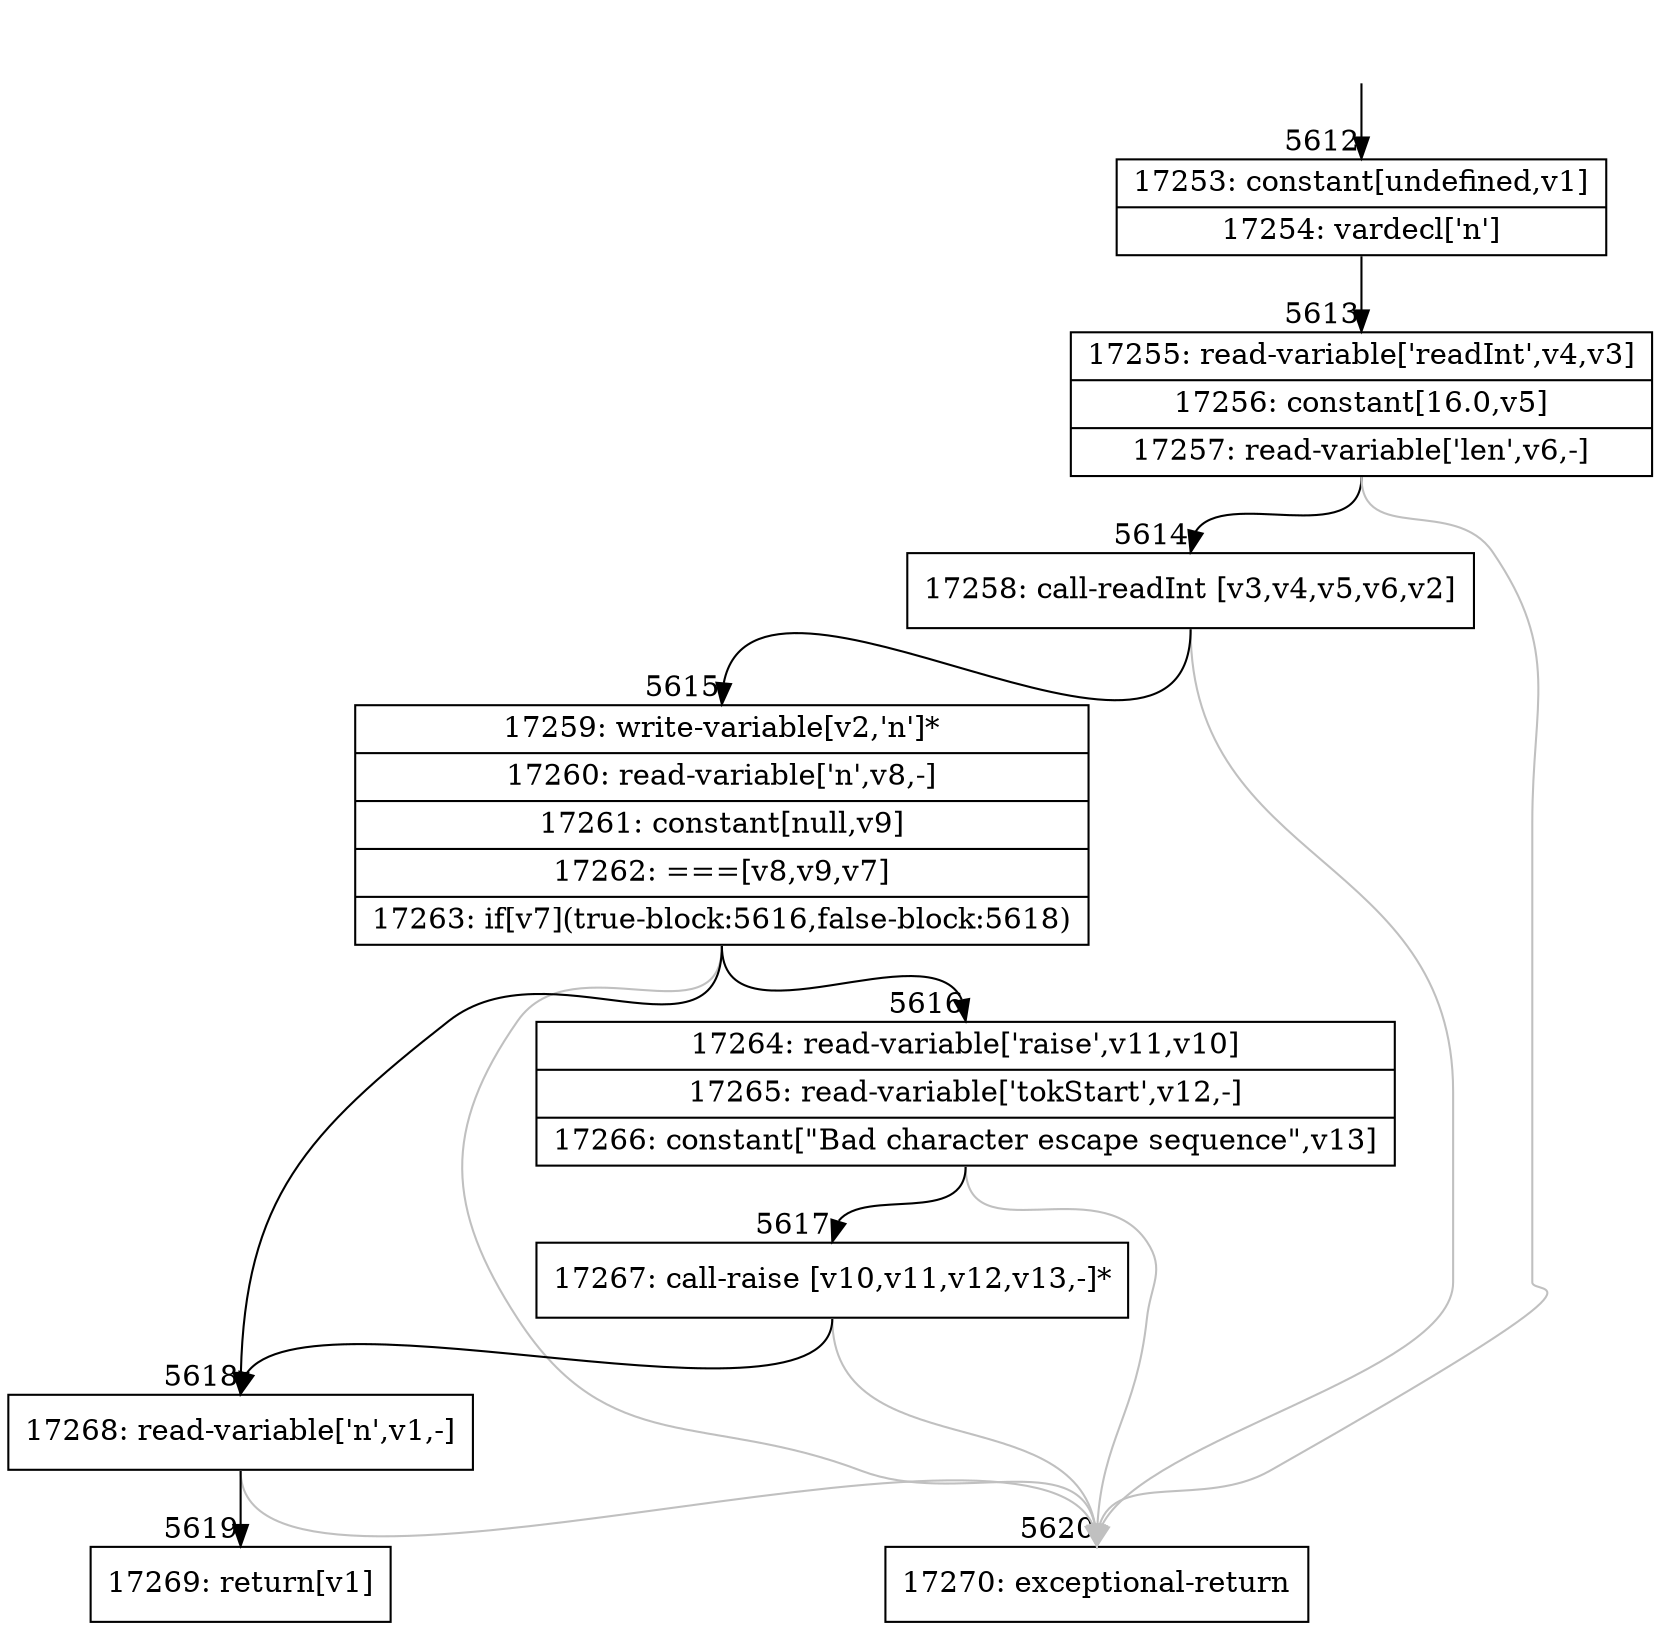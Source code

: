 digraph {
rankdir="TD"
BB_entry325[shape=none,label=""];
BB_entry325 -> BB5612 [tailport=s, headport=n, headlabel="    5612"]
BB5612 [shape=record label="{17253: constant[undefined,v1]|17254: vardecl['n']}" ] 
BB5612 -> BB5613 [tailport=s, headport=n, headlabel="      5613"]
BB5613 [shape=record label="{17255: read-variable['readInt',v4,v3]|17256: constant[16.0,v5]|17257: read-variable['len',v6,-]}" ] 
BB5613 -> BB5614 [tailport=s, headport=n, headlabel="      5614"]
BB5613 -> BB5620 [tailport=s, headport=n, color=gray, headlabel="      5620"]
BB5614 [shape=record label="{17258: call-readInt [v3,v4,v5,v6,v2]}" ] 
BB5614 -> BB5615 [tailport=s, headport=n, headlabel="      5615"]
BB5614 -> BB5620 [tailport=s, headport=n, color=gray]
BB5615 [shape=record label="{17259: write-variable[v2,'n']*|17260: read-variable['n',v8,-]|17261: constant[null,v9]|17262: ===[v8,v9,v7]|17263: if[v7](true-block:5616,false-block:5618)}" ] 
BB5615 -> BB5616 [tailport=s, headport=n, headlabel="      5616"]
BB5615 -> BB5618 [tailport=s, headport=n, headlabel="      5618"]
BB5615 -> BB5620 [tailport=s, headport=n, color=gray]
BB5616 [shape=record label="{17264: read-variable['raise',v11,v10]|17265: read-variable['tokStart',v12,-]|17266: constant[\"Bad character escape sequence\",v13]}" ] 
BB5616 -> BB5617 [tailport=s, headport=n, headlabel="      5617"]
BB5616 -> BB5620 [tailport=s, headport=n, color=gray]
BB5617 [shape=record label="{17267: call-raise [v10,v11,v12,v13,-]*}" ] 
BB5617 -> BB5618 [tailport=s, headport=n]
BB5617 -> BB5620 [tailport=s, headport=n, color=gray]
BB5618 [shape=record label="{17268: read-variable['n',v1,-]}" ] 
BB5618 -> BB5619 [tailport=s, headport=n, headlabel="      5619"]
BB5618 -> BB5620 [tailport=s, headport=n, color=gray]
BB5619 [shape=record label="{17269: return[v1]}" ] 
BB5620 [shape=record label="{17270: exceptional-return}" ] 
//#$~ 5639
}
